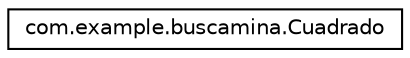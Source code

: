 digraph "Graphical Class Hierarchy"
{
  edge [fontname="Helvetica",fontsize="10",labelfontname="Helvetica",labelfontsize="10"];
  node [fontname="Helvetica",fontsize="10",shape=record];
  rankdir="LR";
  Node1 [label="com.example.buscamina.Cuadrado",height=0.2,width=0.4,color="black", fillcolor="white", style="filled",URL="$classcom_1_1example_1_1buscamina_1_1_cuadrado.html"];
}
